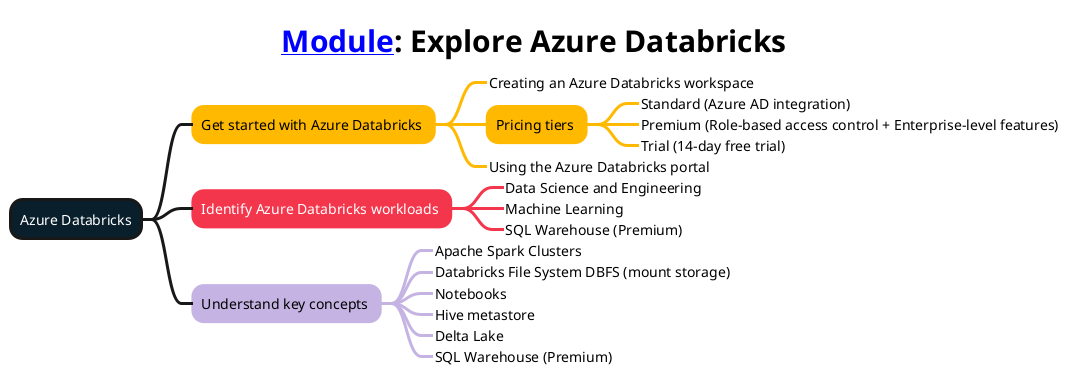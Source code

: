 @startmindmap
<style>
title {
        FontSize 30
        FontColor #000000
    }
mindmapDiagram {
    :depth(0) {
        BackgroundColor #091f2c
        FontColor #ffffff
        LineThickness 3.0
    }
    .topic1 {
        BackgroundColor #ffb900
        LineColor #ffb900
        LineThickness 3.0
        FontColor #000000
    }
    .topic2 {
        BackgroundColor #f4364c
        LineColor #f4364c
        LineThickness 3.0
        FontColor #ffffff
    }
    .topic3 {
        BackgroundColor #c5b4e3
        LineColor #c5b4e3
        LineThickness 3.0
        FontColor #000000
    }
    .topic4 {
        BackgroundColor #e1d3c7
        LineColor #e1d3c7
        LineThickness 3.0
        FontColor #000000
    }
    .topic5 {
        BackgroundColor #07641d
        LineColor #07641d
        LineThickness 3.0
        FontColor #ffffff
    }
}
</style>
title [[https://learn.microsoft.com/training/modules/explore-azure-databricks/ Module]]: Explore Azure Databricks
+ Azure Databricks
++ Get started with Azure Databricks <<topic1>>
+++_ Creating an Azure Databricks workspace
+++ Pricing tiers <<topic1>>
++++_ Standard (Azure AD integration)
++++_ Premium (Role-based access control + Enterprise-level features)
++++_ Trial (14-day free trial)
+++_ Using the Azure Databricks portal
++ Identify Azure Databricks workloads <<topic2>>
+++_ Data Science and Engineering
+++_ Machine Learning
+++_ SQL Warehouse (Premium)
++ Understand key concepts <<topic3>>
+++_ Apache Spark Clusters
+++_ Databricks File System DBFS (mount storage)
+++_ Notebooks
+++_ Hive metastore
+++_ Delta Lake
+++_ SQL Warehouse (Premium)
@endmindmap